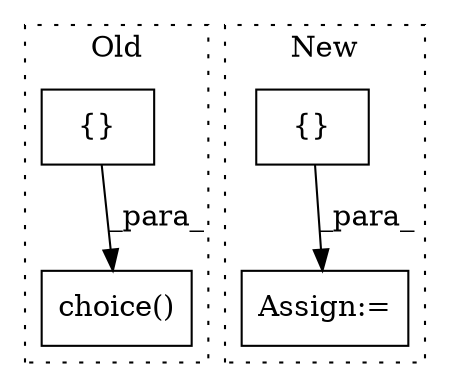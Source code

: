 digraph G {
subgraph cluster0 {
1 [label="choice()" a="75" s="2130,2167" l="14,1" shape="box"];
4 [label="{}" a="59" s="2144,2166" l="1,0" shape="box"];
label = "Old";
style="dotted";
}
subgraph cluster1 {
2 [label="{}" a="59" s="2816,2868" l="2,0" shape="box"];
3 [label="Assign:=" a="68" s="3185" l="3" shape="box"];
label = "New";
style="dotted";
}
2 -> 3 [label="_para_"];
4 -> 1 [label="_para_"];
}